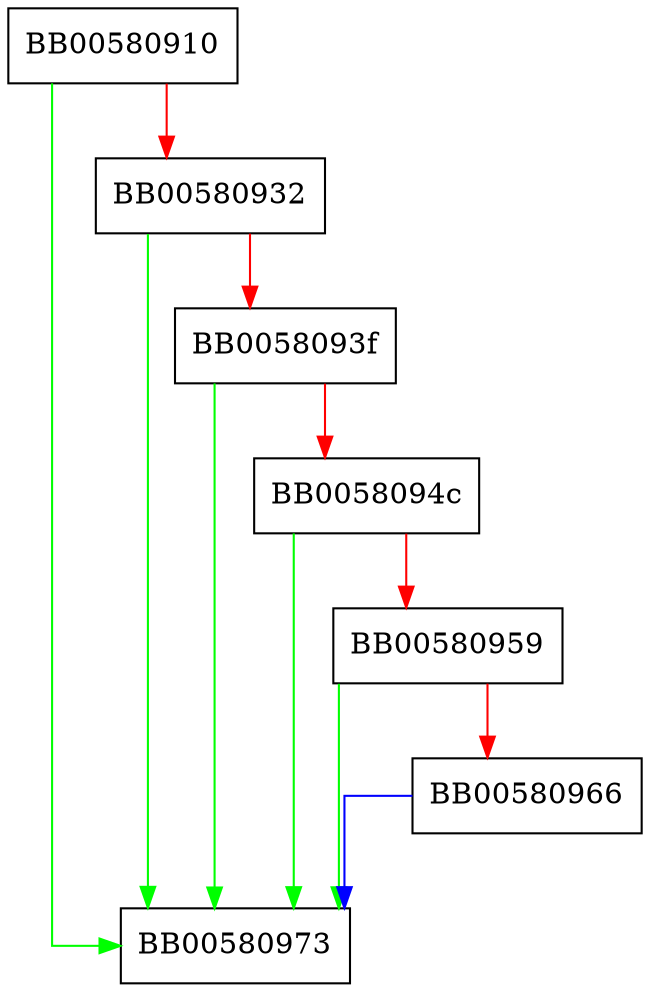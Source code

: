 digraph ec_security_bits {
  node [shape="box"];
  graph [splines=ortho];
  BB00580910 -> BB00580973 [color="green"];
  BB00580910 -> BB00580932 [color="red"];
  BB00580932 -> BB00580973 [color="green"];
  BB00580932 -> BB0058093f [color="red"];
  BB0058093f -> BB00580973 [color="green"];
  BB0058093f -> BB0058094c [color="red"];
  BB0058094c -> BB00580973 [color="green"];
  BB0058094c -> BB00580959 [color="red"];
  BB00580959 -> BB00580973 [color="green"];
  BB00580959 -> BB00580966 [color="red"];
  BB00580966 -> BB00580973 [color="blue"];
}